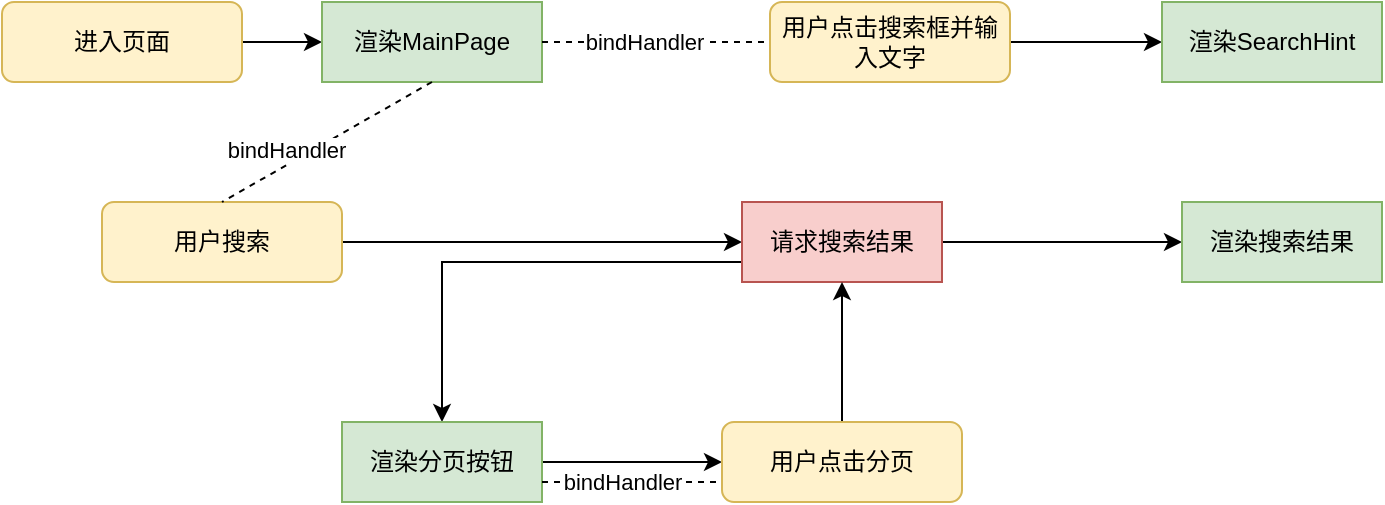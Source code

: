 <mxfile version="20.8.20" type="github">
  <diagram id="C5RBs43oDa-KdzZeNtuy" name="Page-1">
    <mxGraphModel dx="1077" dy="599" grid="1" gridSize="10" guides="1" tooltips="1" connect="1" arrows="1" fold="1" page="1" pageScale="1" pageWidth="827" pageHeight="1169" math="0" shadow="0">
      <root>
        <mxCell id="WIyWlLk6GJQsqaUBKTNV-0" />
        <mxCell id="WIyWlLk6GJQsqaUBKTNV-1" parent="WIyWlLk6GJQsqaUBKTNV-0" />
        <mxCell id="l839ftmq6II1Dv1hMUSY-14" value="" style="edgeStyle=orthogonalEdgeStyle;rounded=0;orthogonalLoop=1;jettySize=auto;html=1;" edge="1" parent="WIyWlLk6GJQsqaUBKTNV-1" source="WIyWlLk6GJQsqaUBKTNV-3" target="l839ftmq6II1Dv1hMUSY-0">
          <mxGeometry relative="1" as="geometry" />
        </mxCell>
        <mxCell id="WIyWlLk6GJQsqaUBKTNV-3" value="进入页面" style="rounded=1;whiteSpace=wrap;html=1;fontSize=12;glass=0;strokeWidth=1;shadow=0;fillColor=#fff2cc;strokeColor=#d6b656;" parent="WIyWlLk6GJQsqaUBKTNV-1" vertex="1">
          <mxGeometry x="30" y="100" width="120" height="40" as="geometry" />
        </mxCell>
        <mxCell id="l839ftmq6II1Dv1hMUSY-0" value="渲染MainPage" style="rounded=0;whiteSpace=wrap;html=1;fillColor=#d5e8d4;strokeColor=#82b366;" vertex="1" parent="WIyWlLk6GJQsqaUBKTNV-1">
          <mxGeometry x="190" y="100" width="110" height="40" as="geometry" />
        </mxCell>
        <mxCell id="l839ftmq6II1Dv1hMUSY-1" value="" style="endArrow=none;dashed=1;html=1;rounded=0;exitX=1;exitY=0.5;exitDx=0;exitDy=0;entryX=0;entryY=0.5;entryDx=0;entryDy=0;" edge="1" parent="WIyWlLk6GJQsqaUBKTNV-1" source="l839ftmq6II1Dv1hMUSY-0" target="l839ftmq6II1Dv1hMUSY-3">
          <mxGeometry width="50" height="50" relative="1" as="geometry">
            <mxPoint x="510" y="330" as="sourcePoint" />
            <mxPoint x="420" y="120" as="targetPoint" />
          </mxGeometry>
        </mxCell>
        <mxCell id="l839ftmq6II1Dv1hMUSY-2" value="bindHandler" style="edgeLabel;html=1;align=center;verticalAlign=middle;resizable=0;points=[];" vertex="1" connectable="0" parent="l839ftmq6II1Dv1hMUSY-1">
          <mxGeometry x="0.13" relative="1" as="geometry">
            <mxPoint x="-14" as="offset" />
          </mxGeometry>
        </mxCell>
        <mxCell id="l839ftmq6II1Dv1hMUSY-7" value="" style="edgeStyle=orthogonalEdgeStyle;rounded=0;orthogonalLoop=1;jettySize=auto;html=1;" edge="1" parent="WIyWlLk6GJQsqaUBKTNV-1" source="l839ftmq6II1Dv1hMUSY-3" target="l839ftmq6II1Dv1hMUSY-6">
          <mxGeometry relative="1" as="geometry" />
        </mxCell>
        <mxCell id="l839ftmq6II1Dv1hMUSY-3" value="用户点击搜索框并输入文字" style="rounded=1;whiteSpace=wrap;html=1;fontSize=12;glass=0;strokeWidth=1;shadow=0;fillColor=#fff2cc;strokeColor=#d6b656;" vertex="1" parent="WIyWlLk6GJQsqaUBKTNV-1">
          <mxGeometry x="414" y="100" width="120" height="40" as="geometry" />
        </mxCell>
        <mxCell id="l839ftmq6II1Dv1hMUSY-6" value="渲染SearchHint" style="rounded=0;whiteSpace=wrap;html=1;fillColor=#d5e8d4;strokeColor=#82b366;" vertex="1" parent="WIyWlLk6GJQsqaUBKTNV-1">
          <mxGeometry x="610" y="100" width="110" height="40" as="geometry" />
        </mxCell>
        <mxCell id="l839ftmq6II1Dv1hMUSY-13" value="" style="edgeStyle=orthogonalEdgeStyle;rounded=0;orthogonalLoop=1;jettySize=auto;html=1;" edge="1" parent="WIyWlLk6GJQsqaUBKTNV-1" source="l839ftmq6II1Dv1hMUSY-8" target="l839ftmq6II1Dv1hMUSY-12">
          <mxGeometry relative="1" as="geometry" />
        </mxCell>
        <mxCell id="l839ftmq6II1Dv1hMUSY-8" value="用户搜索" style="rounded=1;whiteSpace=wrap;html=1;fontSize=12;glass=0;strokeWidth=1;shadow=0;fillColor=#fff2cc;strokeColor=#d6b656;" vertex="1" parent="WIyWlLk6GJQsqaUBKTNV-1">
          <mxGeometry x="80" y="200" width="120" height="40" as="geometry" />
        </mxCell>
        <mxCell id="l839ftmq6II1Dv1hMUSY-16" value="" style="edgeStyle=orthogonalEdgeStyle;rounded=0;orthogonalLoop=1;jettySize=auto;html=1;" edge="1" parent="WIyWlLk6GJQsqaUBKTNV-1" source="l839ftmq6II1Dv1hMUSY-12" target="l839ftmq6II1Dv1hMUSY-15">
          <mxGeometry relative="1" as="geometry" />
        </mxCell>
        <mxCell id="l839ftmq6II1Dv1hMUSY-18" value="" style="edgeStyle=orthogonalEdgeStyle;rounded=0;orthogonalLoop=1;jettySize=auto;html=1;" edge="1" parent="WIyWlLk6GJQsqaUBKTNV-1" source="l839ftmq6II1Dv1hMUSY-12" target="l839ftmq6II1Dv1hMUSY-17">
          <mxGeometry relative="1" as="geometry">
            <Array as="points">
              <mxPoint x="250" y="230" />
            </Array>
          </mxGeometry>
        </mxCell>
        <mxCell id="l839ftmq6II1Dv1hMUSY-12" value="请求搜索结果" style="rounded=0;whiteSpace=wrap;html=1;fillColor=#f8cecc;strokeColor=#b85450;" vertex="1" parent="WIyWlLk6GJQsqaUBKTNV-1">
          <mxGeometry x="400" y="200" width="100" height="40" as="geometry" />
        </mxCell>
        <mxCell id="l839ftmq6II1Dv1hMUSY-15" value="渲染搜索结果" style="whiteSpace=wrap;html=1;rounded=0;fillColor=#d5e8d4;strokeColor=#82b366;" vertex="1" parent="WIyWlLk6GJQsqaUBKTNV-1">
          <mxGeometry x="620" y="200" width="100" height="40" as="geometry" />
        </mxCell>
        <mxCell id="l839ftmq6II1Dv1hMUSY-20" value="" style="edgeStyle=orthogonalEdgeStyle;rounded=0;orthogonalLoop=1;jettySize=auto;html=1;" edge="1" parent="WIyWlLk6GJQsqaUBKTNV-1" source="l839ftmq6II1Dv1hMUSY-17" target="l839ftmq6II1Dv1hMUSY-19">
          <mxGeometry relative="1" as="geometry" />
        </mxCell>
        <mxCell id="l839ftmq6II1Dv1hMUSY-17" value="渲染分页按钮" style="rounded=0;whiteSpace=wrap;html=1;fillColor=#d5e8d4;strokeColor=#82b366;" vertex="1" parent="WIyWlLk6GJQsqaUBKTNV-1">
          <mxGeometry x="200" y="310" width="100" height="40" as="geometry" />
        </mxCell>
        <mxCell id="l839ftmq6II1Dv1hMUSY-23" value="" style="edgeStyle=orthogonalEdgeStyle;rounded=0;orthogonalLoop=1;jettySize=auto;html=1;" edge="1" parent="WIyWlLk6GJQsqaUBKTNV-1" source="l839ftmq6II1Dv1hMUSY-19" target="l839ftmq6II1Dv1hMUSY-12">
          <mxGeometry relative="1" as="geometry" />
        </mxCell>
        <mxCell id="l839ftmq6II1Dv1hMUSY-19" value="用户点击分页" style="rounded=1;whiteSpace=wrap;html=1;fontSize=12;glass=0;strokeWidth=1;shadow=0;fillColor=#fff2cc;strokeColor=#d6b656;" vertex="1" parent="WIyWlLk6GJQsqaUBKTNV-1">
          <mxGeometry x="390" y="310" width="120" height="40" as="geometry" />
        </mxCell>
        <mxCell id="l839ftmq6II1Dv1hMUSY-21" value="" style="endArrow=none;dashed=1;html=1;rounded=0;exitX=1;exitY=0.75;exitDx=0;exitDy=0;entryX=0;entryY=0.75;entryDx=0;entryDy=0;" edge="1" parent="WIyWlLk6GJQsqaUBKTNV-1" source="l839ftmq6II1Dv1hMUSY-17" target="l839ftmq6II1Dv1hMUSY-19">
          <mxGeometry width="50" height="50" relative="1" as="geometry">
            <mxPoint x="310" y="130" as="sourcePoint" />
            <mxPoint x="424" y="130" as="targetPoint" />
          </mxGeometry>
        </mxCell>
        <mxCell id="l839ftmq6II1Dv1hMUSY-22" value="bindHandler" style="edgeLabel;html=1;align=center;verticalAlign=middle;resizable=0;points=[];" vertex="1" connectable="0" parent="l839ftmq6II1Dv1hMUSY-21">
          <mxGeometry x="0.13" relative="1" as="geometry">
            <mxPoint x="-11" as="offset" />
          </mxGeometry>
        </mxCell>
        <mxCell id="l839ftmq6II1Dv1hMUSY-25" value="" style="endArrow=none;dashed=1;html=1;rounded=0;exitX=0.5;exitY=1;exitDx=0;exitDy=0;entryX=0.5;entryY=0;entryDx=0;entryDy=0;" edge="1" parent="WIyWlLk6GJQsqaUBKTNV-1" source="l839ftmq6II1Dv1hMUSY-0" target="l839ftmq6II1Dv1hMUSY-8">
          <mxGeometry width="50" height="50" relative="1" as="geometry">
            <mxPoint x="310" y="130" as="sourcePoint" />
            <mxPoint x="424" y="130" as="targetPoint" />
          </mxGeometry>
        </mxCell>
        <mxCell id="l839ftmq6II1Dv1hMUSY-26" value="bindHandler" style="edgeLabel;html=1;align=center;verticalAlign=middle;resizable=0;points=[];" vertex="1" connectable="0" parent="l839ftmq6II1Dv1hMUSY-25">
          <mxGeometry x="0.13" relative="1" as="geometry">
            <mxPoint x="-14" as="offset" />
          </mxGeometry>
        </mxCell>
      </root>
    </mxGraphModel>
  </diagram>
</mxfile>
